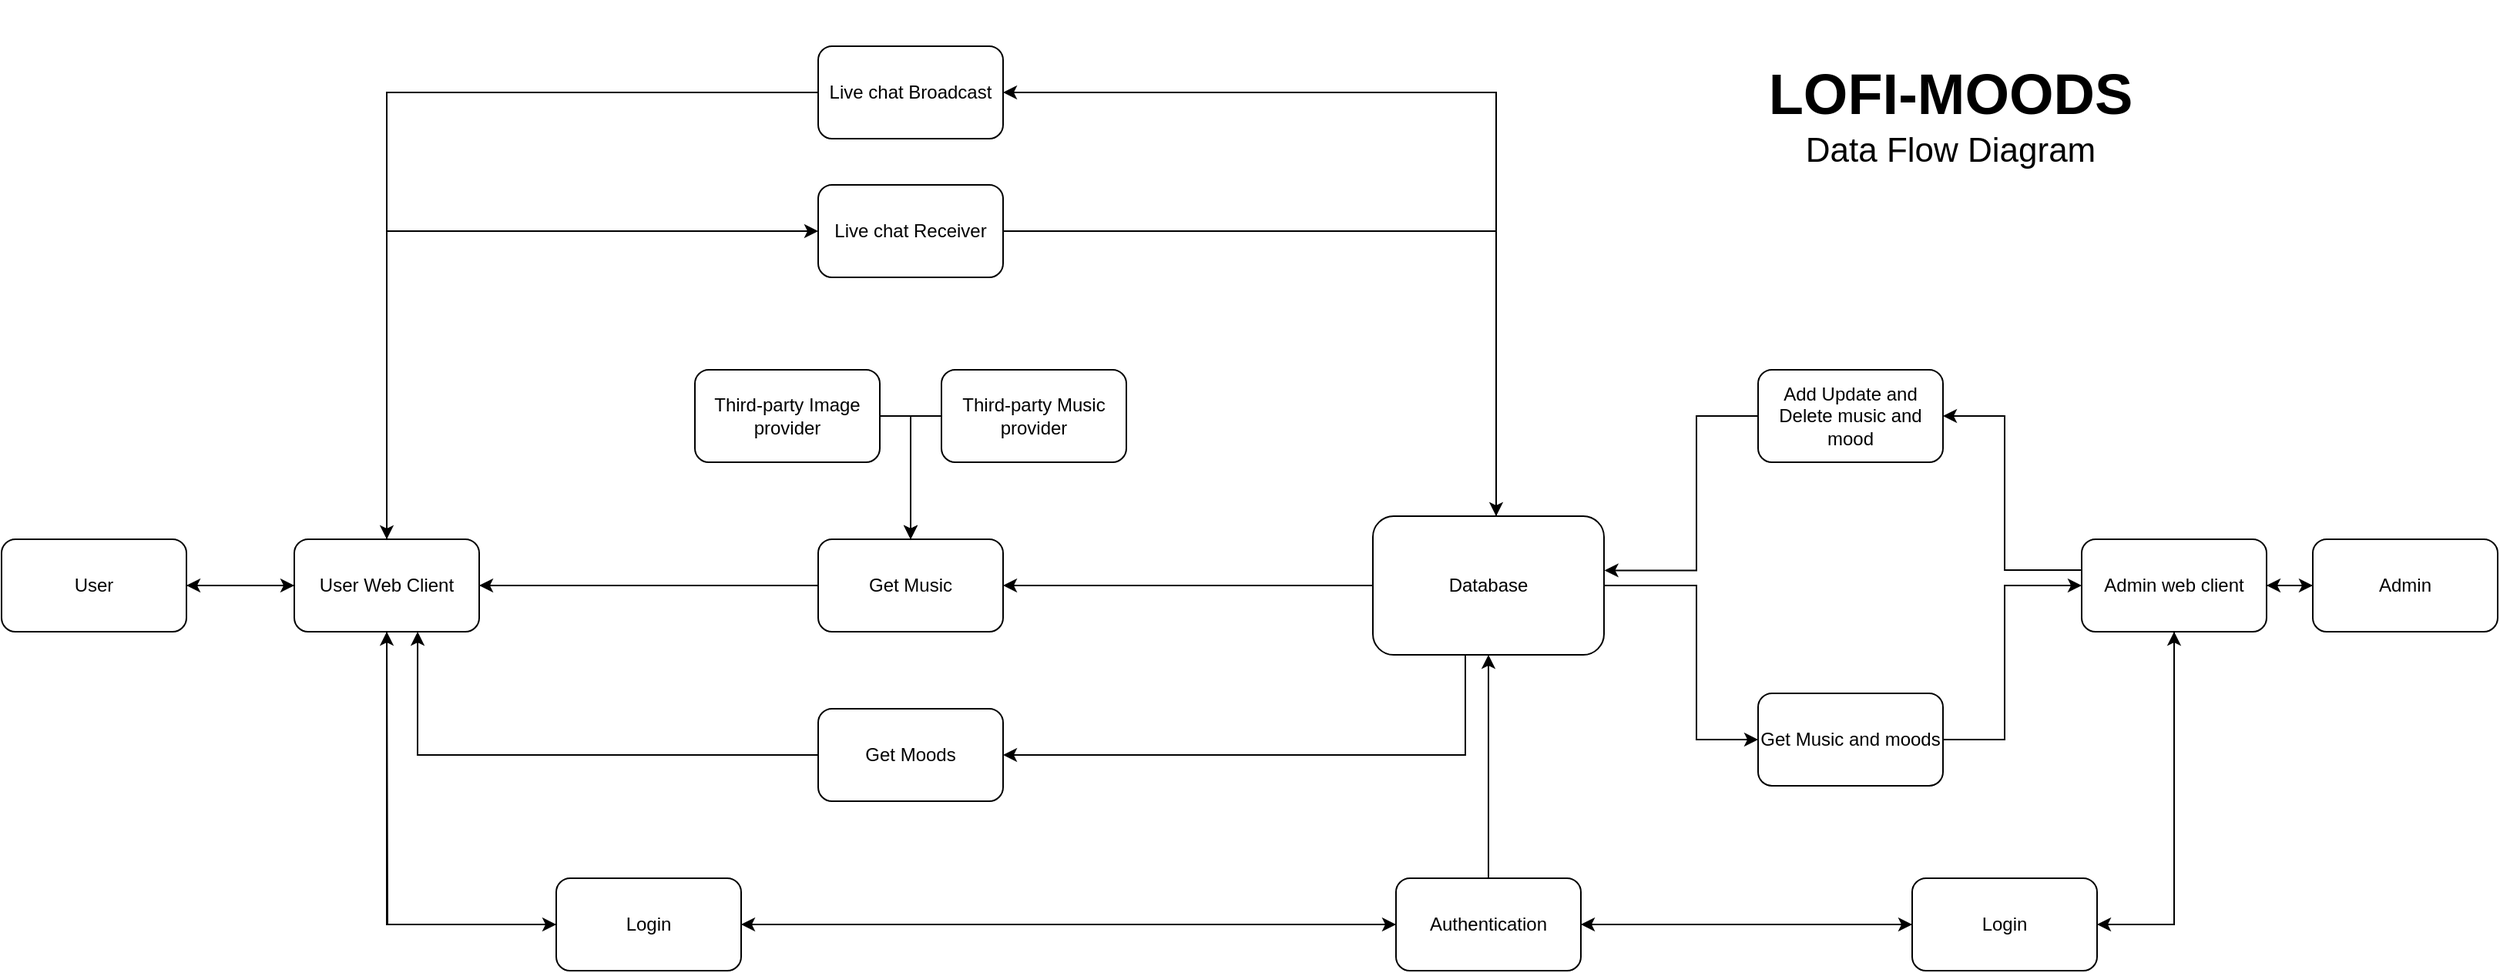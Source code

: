 <mxfile version="16.4.5" type="github">
  <diagram name="Page-1" id="b520641d-4fe3-3701-9064-5fc419738815">
    <mxGraphModel dx="1778" dy="2149" grid="1" gridSize="10" guides="1" tooltips="1" connect="1" arrows="1" fold="1" page="1" pageScale="1" pageWidth="400" pageHeight="200" background="#ffffff" math="0" shadow="0">
      <root>
        <mxCell id="0" />
        <mxCell id="1" parent="0" />
        <mxCell id="N7yXpvZXhcVjexeJMbh7-10" style="edgeStyle=orthogonalEdgeStyle;rounded=0;orthogonalLoop=1;jettySize=auto;html=1;entryX=0;entryY=0.5;entryDx=0;entryDy=0;" parent="1" source="N7yXpvZXhcVjexeJMbh7-5" target="N7yXpvZXhcVjexeJMbh7-9" edge="1">
          <mxGeometry relative="1" as="geometry">
            <mxPoint x="220" y="-810" as="targetPoint" />
          </mxGeometry>
        </mxCell>
        <mxCell id="N7yXpvZXhcVjexeJMbh7-5" value="User" style="rounded=1;whiteSpace=wrap;html=1;" parent="1" vertex="1">
          <mxGeometry x="80" y="-780" width="120" height="60" as="geometry" />
        </mxCell>
        <mxCell id="N7yXpvZXhcVjexeJMbh7-29" style="edgeStyle=orthogonalEdgeStyle;rounded=0;orthogonalLoop=1;jettySize=auto;html=1;entryX=0;entryY=0.5;entryDx=0;entryDy=0;" parent="1" source="N7yXpvZXhcVjexeJMbh7-9" target="N7yXpvZXhcVjexeJMbh7-26" edge="1">
          <mxGeometry relative="1" as="geometry">
            <Array as="points">
              <mxPoint x="330" y="-530" />
            </Array>
          </mxGeometry>
        </mxCell>
        <mxCell id="qlI09pymciYNt9oFtkRG-1" style="edgeStyle=orthogonalEdgeStyle;rounded=0;orthogonalLoop=1;jettySize=auto;html=1;" edge="1" parent="1" source="N7yXpvZXhcVjexeJMbh7-9">
          <mxGeometry relative="1" as="geometry">
            <mxPoint x="700" y="-750" as="targetPoint" />
          </mxGeometry>
        </mxCell>
        <mxCell id="qlI09pymciYNt9oFtkRG-16" style="edgeStyle=orthogonalEdgeStyle;rounded=0;orthogonalLoop=1;jettySize=auto;html=1;entryX=0;entryY=0.5;entryDx=0;entryDy=0;" edge="1" parent="1" source="N7yXpvZXhcVjexeJMbh7-9" target="qlI09pymciYNt9oFtkRG-15">
          <mxGeometry relative="1" as="geometry">
            <Array as="points">
              <mxPoint x="330" y="-980" />
            </Array>
          </mxGeometry>
        </mxCell>
        <mxCell id="qlI09pymciYNt9oFtkRG-46" style="edgeStyle=orthogonalEdgeStyle;rounded=0;orthogonalLoop=1;jettySize=auto;html=1;" edge="1" parent="1" source="N7yXpvZXhcVjexeJMbh7-9" target="N7yXpvZXhcVjexeJMbh7-5">
          <mxGeometry relative="1" as="geometry" />
        </mxCell>
        <mxCell id="N7yXpvZXhcVjexeJMbh7-9" value="User Web Client" style="rounded=1;whiteSpace=wrap;html=1;" parent="1" vertex="1">
          <mxGeometry x="270" y="-780" width="120" height="60" as="geometry" />
        </mxCell>
        <mxCell id="N7yXpvZXhcVjexeJMbh7-30" style="edgeStyle=orthogonalEdgeStyle;rounded=0;orthogonalLoop=1;jettySize=auto;html=1;entryX=0;entryY=0.5;entryDx=0;entryDy=0;" parent="1" source="N7yXpvZXhcVjexeJMbh7-26" target="N7yXpvZXhcVjexeJMbh7-28" edge="1">
          <mxGeometry relative="1" as="geometry" />
        </mxCell>
        <mxCell id="N7yXpvZXhcVjexeJMbh7-34" style="edgeStyle=orthogonalEdgeStyle;rounded=0;orthogonalLoop=1;jettySize=auto;html=1;" parent="1" source="N7yXpvZXhcVjexeJMbh7-26" edge="1">
          <mxGeometry relative="1" as="geometry">
            <mxPoint x="330" y="-720" as="targetPoint" />
          </mxGeometry>
        </mxCell>
        <mxCell id="N7yXpvZXhcVjexeJMbh7-26" value="Login" style="rounded=1;whiteSpace=wrap;html=1;" parent="1" vertex="1">
          <mxGeometry x="440" y="-560" width="120" height="60" as="geometry" />
        </mxCell>
        <mxCell id="qlI09pymciYNt9oFtkRG-4" style="edgeStyle=orthogonalEdgeStyle;rounded=0;orthogonalLoop=1;jettySize=auto;html=1;entryX=1;entryY=0.5;entryDx=0;entryDy=0;" edge="1" parent="1" source="N7yXpvZXhcVjexeJMbh7-27" target="qlI09pymciYNt9oFtkRG-2">
          <mxGeometry relative="1" as="geometry" />
        </mxCell>
        <mxCell id="qlI09pymciYNt9oFtkRG-20" style="edgeStyle=orthogonalEdgeStyle;rounded=0;orthogonalLoop=1;jettySize=auto;html=1;entryX=1;entryY=0.5;entryDx=0;entryDy=0;" edge="1" parent="1" source="N7yXpvZXhcVjexeJMbh7-27" target="qlI09pymciYNt9oFtkRG-19">
          <mxGeometry relative="1" as="geometry">
            <Array as="points">
              <mxPoint x="1050" y="-1070" />
            </Array>
          </mxGeometry>
        </mxCell>
        <mxCell id="qlI09pymciYNt9oFtkRG-37" style="edgeStyle=orthogonalEdgeStyle;rounded=0;orthogonalLoop=1;jettySize=auto;html=1;entryX=0;entryY=0.5;entryDx=0;entryDy=0;" edge="1" parent="1" source="N7yXpvZXhcVjexeJMbh7-27" target="qlI09pymciYNt9oFtkRG-34">
          <mxGeometry relative="1" as="geometry">
            <Array as="points">
              <mxPoint x="1180" y="-750" />
              <mxPoint x="1180" y="-650" />
            </Array>
          </mxGeometry>
        </mxCell>
        <mxCell id="qlI09pymciYNt9oFtkRG-40" style="edgeStyle=orthogonalEdgeStyle;rounded=0;orthogonalLoop=1;jettySize=auto;html=1;entryX=1;entryY=0.5;entryDx=0;entryDy=0;" edge="1" parent="1" source="N7yXpvZXhcVjexeJMbh7-27" target="N7yXpvZXhcVjexeJMbh7-36">
          <mxGeometry relative="1" as="geometry">
            <Array as="points">
              <mxPoint x="1030" y="-640" />
            </Array>
          </mxGeometry>
        </mxCell>
        <mxCell id="N7yXpvZXhcVjexeJMbh7-27" value="Database" style="rounded=1;whiteSpace=wrap;html=1;" parent="1" vertex="1">
          <mxGeometry x="970" y="-795" width="150" height="90" as="geometry" />
        </mxCell>
        <mxCell id="N7yXpvZXhcVjexeJMbh7-33" style="edgeStyle=orthogonalEdgeStyle;rounded=0;orthogonalLoop=1;jettySize=auto;html=1;" parent="1" source="N7yXpvZXhcVjexeJMbh7-28" edge="1">
          <mxGeometry relative="1" as="geometry">
            <mxPoint x="560" y="-530" as="targetPoint" />
          </mxGeometry>
        </mxCell>
        <mxCell id="qlI09pymciYNt9oFtkRG-54" style="edgeStyle=orthogonalEdgeStyle;rounded=0;orthogonalLoop=1;jettySize=auto;html=1;fontSize=37;entryX=0.5;entryY=1;entryDx=0;entryDy=0;" edge="1" parent="1" source="N7yXpvZXhcVjexeJMbh7-28" target="N7yXpvZXhcVjexeJMbh7-27">
          <mxGeometry relative="1" as="geometry">
            <mxPoint x="1040" y="-680" as="targetPoint" />
            <Array as="points">
              <mxPoint x="1045" y="-620" />
              <mxPoint x="1045" y="-620" />
            </Array>
          </mxGeometry>
        </mxCell>
        <mxCell id="qlI09pymciYNt9oFtkRG-55" style="edgeStyle=orthogonalEdgeStyle;rounded=0;orthogonalLoop=1;jettySize=auto;html=1;entryX=0;entryY=0.5;entryDx=0;entryDy=0;fontSize=37;" edge="1" parent="1" source="N7yXpvZXhcVjexeJMbh7-28" target="qlI09pymciYNt9oFtkRG-50">
          <mxGeometry relative="1" as="geometry" />
        </mxCell>
        <mxCell id="N7yXpvZXhcVjexeJMbh7-28" value="Authentication" style="rounded=1;whiteSpace=wrap;html=1;" parent="1" vertex="1">
          <mxGeometry x="985" y="-560" width="120" height="60" as="geometry" />
        </mxCell>
        <mxCell id="qlI09pymciYNt9oFtkRG-39" style="edgeStyle=orthogonalEdgeStyle;rounded=0;orthogonalLoop=1;jettySize=auto;html=1;entryX=0.5;entryY=0;entryDx=0;entryDy=0;" edge="1" parent="1" source="N7yXpvZXhcVjexeJMbh7-35" target="qlI09pymciYNt9oFtkRG-2">
          <mxGeometry relative="1" as="geometry">
            <Array as="points">
              <mxPoint x="670" y="-860" />
            </Array>
          </mxGeometry>
        </mxCell>
        <mxCell id="N7yXpvZXhcVjexeJMbh7-35" value="Third-party Image provider" style="rounded=1;whiteSpace=wrap;html=1;" parent="1" vertex="1">
          <mxGeometry x="530" y="-890" width="120" height="60" as="geometry" />
        </mxCell>
        <mxCell id="qlI09pymciYNt9oFtkRG-41" style="edgeStyle=orthogonalEdgeStyle;rounded=0;orthogonalLoop=1;jettySize=auto;html=1;entryX=0.667;entryY=1;entryDx=0;entryDy=0;entryPerimeter=0;" edge="1" parent="1" source="N7yXpvZXhcVjexeJMbh7-36" target="N7yXpvZXhcVjexeJMbh7-9">
          <mxGeometry relative="1" as="geometry">
            <mxPoint x="330" y="-710" as="targetPoint" />
          </mxGeometry>
        </mxCell>
        <mxCell id="N7yXpvZXhcVjexeJMbh7-36" value="Get Moods" style="rounded=1;whiteSpace=wrap;html=1;" parent="1" vertex="1">
          <mxGeometry x="610" y="-670" width="120" height="60" as="geometry" />
        </mxCell>
        <mxCell id="qlI09pymciYNt9oFtkRG-23" style="edgeStyle=orthogonalEdgeStyle;rounded=0;orthogonalLoop=1;jettySize=auto;html=1;entryX=0.5;entryY=0;entryDx=0;entryDy=0;" edge="1" parent="1" source="N7yXpvZXhcVjexeJMbh7-41" target="qlI09pymciYNt9oFtkRG-2">
          <mxGeometry relative="1" as="geometry">
            <Array as="points">
              <mxPoint x="670" y="-860" />
            </Array>
          </mxGeometry>
        </mxCell>
        <mxCell id="N7yXpvZXhcVjexeJMbh7-41" value="Third-party Music provider" style="rounded=1;whiteSpace=wrap;html=1;" parent="1" vertex="1">
          <mxGeometry x="690" y="-890" width="120" height="60" as="geometry" />
        </mxCell>
        <mxCell id="qlI09pymciYNt9oFtkRG-9" style="edgeStyle=orthogonalEdgeStyle;rounded=0;orthogonalLoop=1;jettySize=auto;html=1;" edge="1" parent="1" source="qlI09pymciYNt9oFtkRG-2">
          <mxGeometry relative="1" as="geometry">
            <mxPoint x="390" y="-750" as="targetPoint" />
          </mxGeometry>
        </mxCell>
        <mxCell id="qlI09pymciYNt9oFtkRG-2" value="Get Music" style="rounded=1;whiteSpace=wrap;html=1;" vertex="1" parent="1">
          <mxGeometry x="610" y="-780" width="120" height="60" as="geometry" />
        </mxCell>
        <mxCell id="qlI09pymciYNt9oFtkRG-17" style="edgeStyle=orthogonalEdgeStyle;rounded=0;orthogonalLoop=1;jettySize=auto;html=1;" edge="1" parent="1" source="qlI09pymciYNt9oFtkRG-15">
          <mxGeometry relative="1" as="geometry">
            <mxPoint x="1050" y="-795" as="targetPoint" />
            <Array as="points">
              <mxPoint x="1050" y="-980" />
              <mxPoint x="1050" y="-795" />
            </Array>
          </mxGeometry>
        </mxCell>
        <mxCell id="qlI09pymciYNt9oFtkRG-15" value="Live chat Receiver" style="rounded=1;whiteSpace=wrap;html=1;" vertex="1" parent="1">
          <mxGeometry x="610" y="-1010" width="120" height="60" as="geometry" />
        </mxCell>
        <mxCell id="qlI09pymciYNt9oFtkRG-21" style="edgeStyle=orthogonalEdgeStyle;rounded=0;orthogonalLoop=1;jettySize=auto;html=1;entryX=0.5;entryY=0;entryDx=0;entryDy=0;" edge="1" parent="1" source="qlI09pymciYNt9oFtkRG-19" target="N7yXpvZXhcVjexeJMbh7-9">
          <mxGeometry relative="1" as="geometry" />
        </mxCell>
        <mxCell id="qlI09pymciYNt9oFtkRG-19" value="Live chat Broadcast" style="rounded=1;whiteSpace=wrap;html=1;" vertex="1" parent="1">
          <mxGeometry x="610" y="-1100" width="120" height="60" as="geometry" />
        </mxCell>
        <mxCell id="qlI09pymciYNt9oFtkRG-26" style="edgeStyle=orthogonalEdgeStyle;rounded=0;orthogonalLoop=1;jettySize=auto;html=1;entryX=1;entryY=0.5;entryDx=0;entryDy=0;" edge="1" parent="1" source="qlI09pymciYNt9oFtkRG-24" target="qlI09pymciYNt9oFtkRG-25">
          <mxGeometry relative="1" as="geometry">
            <Array as="points">
              <mxPoint x="1380" y="-760" />
              <mxPoint x="1380" y="-860" />
            </Array>
          </mxGeometry>
        </mxCell>
        <mxCell id="qlI09pymciYNt9oFtkRG-49" style="edgeStyle=orthogonalEdgeStyle;rounded=0;orthogonalLoop=1;jettySize=auto;html=1;fontSize=37;" edge="1" parent="1" source="qlI09pymciYNt9oFtkRG-24">
          <mxGeometry relative="1" as="geometry">
            <mxPoint x="1580" y="-750" as="targetPoint" />
          </mxGeometry>
        </mxCell>
        <mxCell id="qlI09pymciYNt9oFtkRG-52" style="edgeStyle=orthogonalEdgeStyle;rounded=0;orthogonalLoop=1;jettySize=auto;html=1;entryX=1;entryY=0.5;entryDx=0;entryDy=0;fontSize=37;" edge="1" parent="1" source="qlI09pymciYNt9oFtkRG-24" target="qlI09pymciYNt9oFtkRG-50">
          <mxGeometry relative="1" as="geometry" />
        </mxCell>
        <mxCell id="qlI09pymciYNt9oFtkRG-24" value="Admin web client" style="rounded=1;whiteSpace=wrap;html=1;" vertex="1" parent="1">
          <mxGeometry x="1430" y="-780" width="120" height="60" as="geometry" />
        </mxCell>
        <mxCell id="qlI09pymciYNt9oFtkRG-42" value="" style="edgeStyle=orthogonalEdgeStyle;rounded=0;orthogonalLoop=1;jettySize=auto;html=1;entryX=1.002;entryY=0.391;entryDx=0;entryDy=0;entryPerimeter=0;" edge="1" parent="1" source="qlI09pymciYNt9oFtkRG-25" target="N7yXpvZXhcVjexeJMbh7-27">
          <mxGeometry relative="1" as="geometry">
            <mxPoint x="1140" y="-760" as="targetPoint" />
            <Array as="points">
              <mxPoint x="1180" y="-860" />
              <mxPoint x="1180" y="-760" />
            </Array>
          </mxGeometry>
        </mxCell>
        <mxCell id="qlI09pymciYNt9oFtkRG-25" value="Add Update and Delete music and mood" style="rounded=1;whiteSpace=wrap;html=1;" vertex="1" parent="1">
          <mxGeometry x="1220" y="-890" width="120" height="60" as="geometry" />
        </mxCell>
        <mxCell id="qlI09pymciYNt9oFtkRG-38" style="edgeStyle=orthogonalEdgeStyle;rounded=0;orthogonalLoop=1;jettySize=auto;html=1;" edge="1" parent="1" source="qlI09pymciYNt9oFtkRG-34">
          <mxGeometry relative="1" as="geometry">
            <mxPoint x="1430" y="-750" as="targetPoint" />
            <Array as="points">
              <mxPoint x="1380" y="-650" />
              <mxPoint x="1380" y="-750" />
            </Array>
          </mxGeometry>
        </mxCell>
        <mxCell id="qlI09pymciYNt9oFtkRG-34" value="Get Music and moods" style="rounded=1;whiteSpace=wrap;html=1;" vertex="1" parent="1">
          <mxGeometry x="1220" y="-680" width="120" height="60" as="geometry" />
        </mxCell>
        <mxCell id="qlI09pymciYNt9oFtkRG-48" style="edgeStyle=orthogonalEdgeStyle;rounded=0;orthogonalLoop=1;jettySize=auto;html=1;entryX=1;entryY=0.5;entryDx=0;entryDy=0;fontSize=37;" edge="1" parent="1" source="qlI09pymciYNt9oFtkRG-43" target="qlI09pymciYNt9oFtkRG-24">
          <mxGeometry relative="1" as="geometry" />
        </mxCell>
        <mxCell id="qlI09pymciYNt9oFtkRG-43" value="Admin" style="rounded=1;whiteSpace=wrap;html=1;" vertex="1" parent="1">
          <mxGeometry x="1580" y="-780" width="120" height="60" as="geometry" />
        </mxCell>
        <mxCell id="qlI09pymciYNt9oFtkRG-47" value="&lt;font size=&quot;1&quot;&gt;&lt;b style=&quot;font-size: 37px&quot;&gt;LOFI-MOODS&lt;/b&gt;&lt;/font&gt;&lt;br&gt;&lt;font style=&quot;font-size: 22px&quot;&gt;Data Flow Diagram&lt;/font&gt;" style="text;html=1;strokeColor=none;fillColor=none;align=center;verticalAlign=middle;whiteSpace=wrap;rounded=0;" vertex="1" parent="1">
          <mxGeometry x="1200" y="-1130" width="290" height="150" as="geometry" />
        </mxCell>
        <mxCell id="qlI09pymciYNt9oFtkRG-53" style="edgeStyle=orthogonalEdgeStyle;rounded=0;orthogonalLoop=1;jettySize=auto;html=1;entryX=1;entryY=0.5;entryDx=0;entryDy=0;fontSize=37;" edge="1" parent="1" source="qlI09pymciYNt9oFtkRG-50" target="N7yXpvZXhcVjexeJMbh7-28">
          <mxGeometry relative="1" as="geometry" />
        </mxCell>
        <mxCell id="qlI09pymciYNt9oFtkRG-56" style="edgeStyle=orthogonalEdgeStyle;rounded=0;orthogonalLoop=1;jettySize=auto;html=1;entryX=0.5;entryY=1;entryDx=0;entryDy=0;fontSize=37;" edge="1" parent="1" source="qlI09pymciYNt9oFtkRG-50" target="qlI09pymciYNt9oFtkRG-24">
          <mxGeometry relative="1" as="geometry">
            <Array as="points">
              <mxPoint x="1490" y="-530" />
            </Array>
          </mxGeometry>
        </mxCell>
        <mxCell id="qlI09pymciYNt9oFtkRG-50" value="Login" style="rounded=1;whiteSpace=wrap;html=1;" vertex="1" parent="1">
          <mxGeometry x="1320" y="-560" width="120" height="60" as="geometry" />
        </mxCell>
      </root>
    </mxGraphModel>
  </diagram>
</mxfile>
